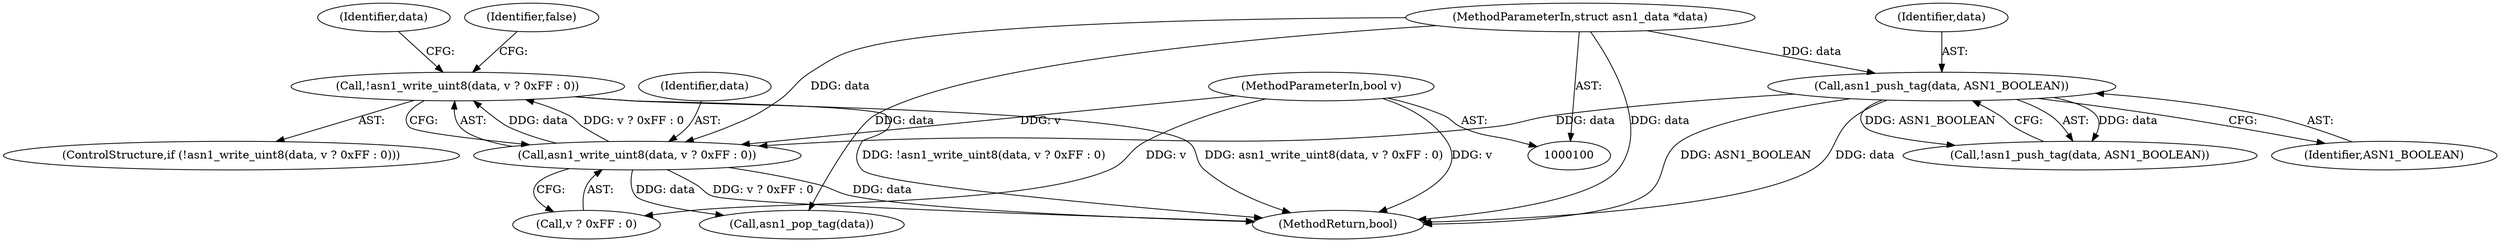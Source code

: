 digraph "0_samba_9d989c9dd7a5b92d0c5d65287935471b83b6e884_1@API" {
"1000112" [label="(Call,!asn1_write_uint8(data, v ? 0xFF : 0))"];
"1000113" [label="(Call,asn1_write_uint8(data, v ? 0xFF : 0))"];
"1000106" [label="(Call,asn1_push_tag(data, ASN1_BOOLEAN))"];
"1000101" [label="(MethodParameterIn,struct asn1_data *data)"];
"1000102" [label="(MethodParameterIn,bool v)"];
"1000102" [label="(MethodParameterIn,bool v)"];
"1000114" [label="(Identifier,data)"];
"1000123" [label="(Identifier,data)"];
"1000115" [label="(Call,v ? 0xFF : 0)"];
"1000106" [label="(Call,asn1_push_tag(data, ASN1_BOOLEAN))"];
"1000122" [label="(Call,asn1_pop_tag(data))"];
"1000111" [label="(ControlStructure,if (!asn1_write_uint8(data, v ? 0xFF : 0)))"];
"1000124" [label="(MethodReturn,bool)"];
"1000112" [label="(Call,!asn1_write_uint8(data, v ? 0xFF : 0))"];
"1000101" [label="(MethodParameterIn,struct asn1_data *data)"];
"1000108" [label="(Identifier,ASN1_BOOLEAN)"];
"1000105" [label="(Call,!asn1_push_tag(data, ASN1_BOOLEAN))"];
"1000107" [label="(Identifier,data)"];
"1000113" [label="(Call,asn1_write_uint8(data, v ? 0xFF : 0))"];
"1000120" [label="(Identifier,false)"];
"1000112" -> "1000111"  [label="AST: "];
"1000112" -> "1000113"  [label="CFG: "];
"1000113" -> "1000112"  [label="AST: "];
"1000120" -> "1000112"  [label="CFG: "];
"1000123" -> "1000112"  [label="CFG: "];
"1000112" -> "1000124"  [label="DDG: !asn1_write_uint8(data, v ? 0xFF : 0)"];
"1000112" -> "1000124"  [label="DDG: asn1_write_uint8(data, v ? 0xFF : 0)"];
"1000113" -> "1000112"  [label="DDG: data"];
"1000113" -> "1000112"  [label="DDG: v ? 0xFF : 0"];
"1000113" -> "1000115"  [label="CFG: "];
"1000114" -> "1000113"  [label="AST: "];
"1000115" -> "1000113"  [label="AST: "];
"1000113" -> "1000124"  [label="DDG: data"];
"1000113" -> "1000124"  [label="DDG: v ? 0xFF : 0"];
"1000106" -> "1000113"  [label="DDG: data"];
"1000101" -> "1000113"  [label="DDG: data"];
"1000102" -> "1000113"  [label="DDG: v"];
"1000113" -> "1000122"  [label="DDG: data"];
"1000106" -> "1000105"  [label="AST: "];
"1000106" -> "1000108"  [label="CFG: "];
"1000107" -> "1000106"  [label="AST: "];
"1000108" -> "1000106"  [label="AST: "];
"1000105" -> "1000106"  [label="CFG: "];
"1000106" -> "1000124"  [label="DDG: ASN1_BOOLEAN"];
"1000106" -> "1000124"  [label="DDG: data"];
"1000106" -> "1000105"  [label="DDG: data"];
"1000106" -> "1000105"  [label="DDG: ASN1_BOOLEAN"];
"1000101" -> "1000106"  [label="DDG: data"];
"1000101" -> "1000100"  [label="AST: "];
"1000101" -> "1000124"  [label="DDG: data"];
"1000101" -> "1000122"  [label="DDG: data"];
"1000102" -> "1000100"  [label="AST: "];
"1000102" -> "1000124"  [label="DDG: v"];
"1000102" -> "1000115"  [label="DDG: v"];
}
